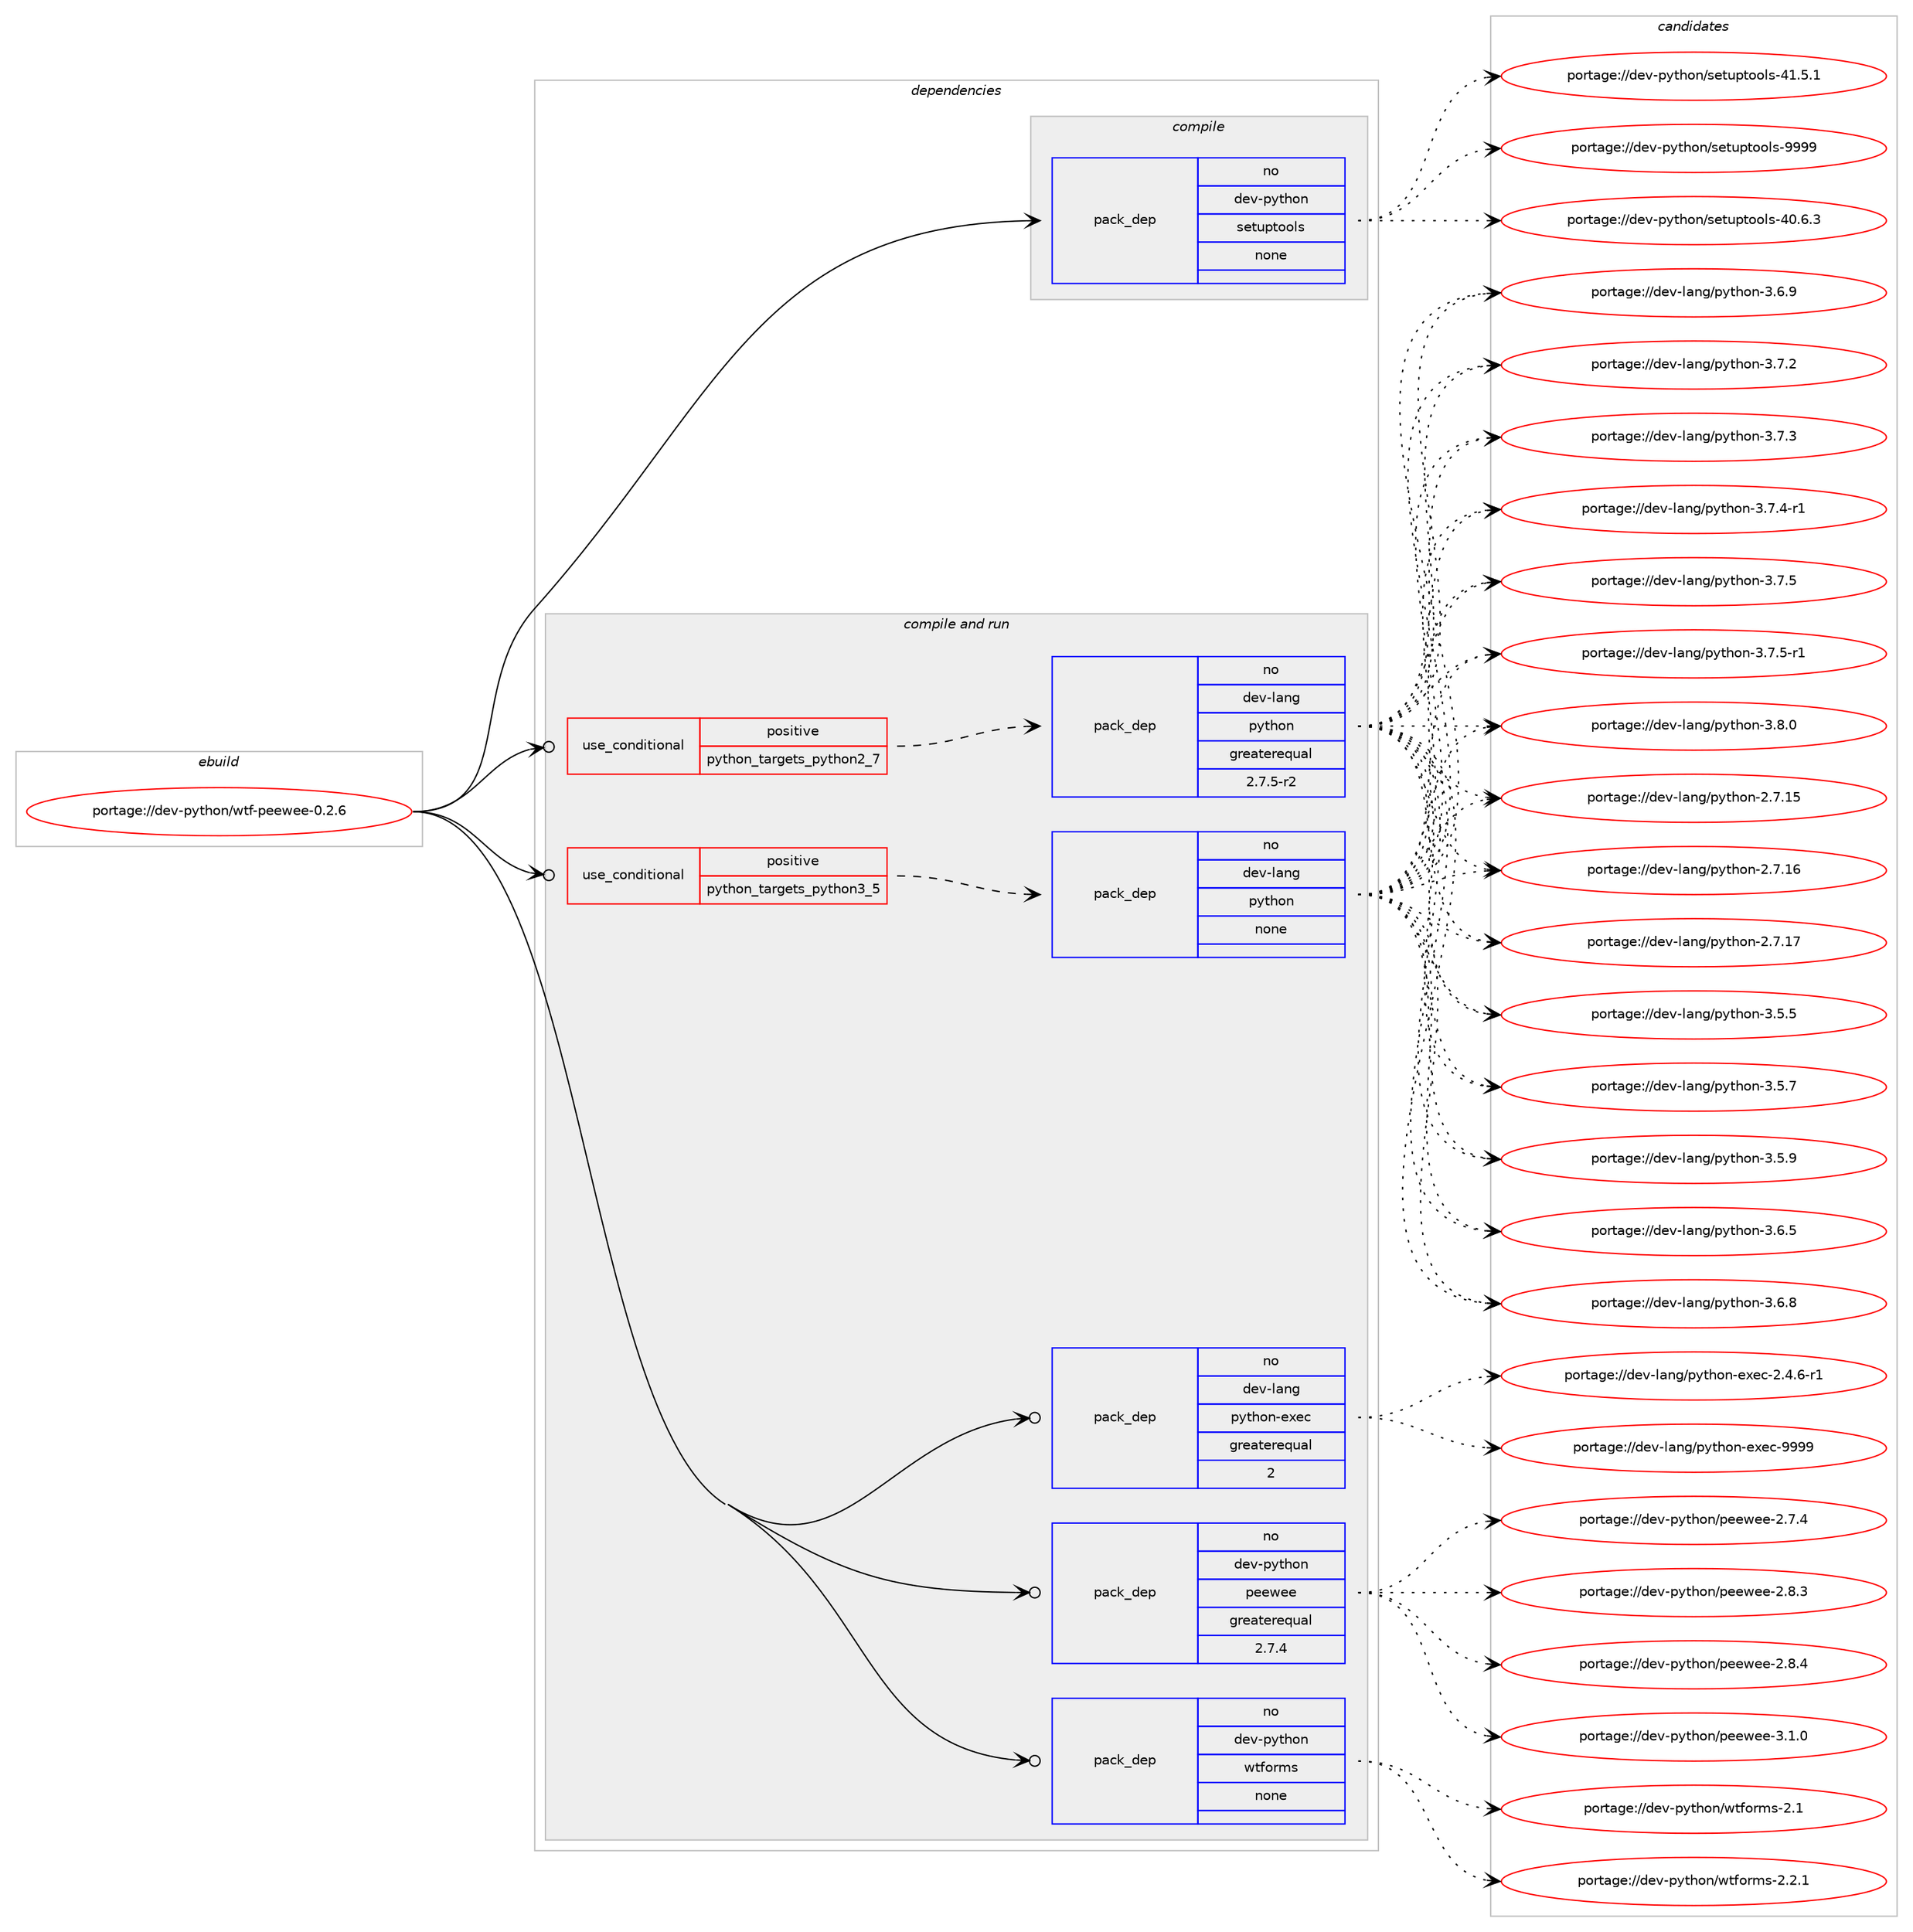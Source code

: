 digraph prolog {

# *************
# Graph options
# *************

newrank=true;
concentrate=true;
compound=true;
graph [rankdir=LR,fontname=Helvetica,fontsize=10,ranksep=1.5];#, ranksep=2.5, nodesep=0.2];
edge  [arrowhead=vee];
node  [fontname=Helvetica,fontsize=10];

# **********
# The ebuild
# **********

subgraph cluster_leftcol {
color=gray;
rank=same;
label=<<i>ebuild</i>>;
id [label="portage://dev-python/wtf-peewee-0.2.6", color=red, width=4, href="../dev-python/wtf-peewee-0.2.6.svg"];
}

# ****************
# The dependencies
# ****************

subgraph cluster_midcol {
color=gray;
label=<<i>dependencies</i>>;
subgraph cluster_compile {
fillcolor="#eeeeee";
style=filled;
label=<<i>compile</i>>;
subgraph pack135020 {
dependency179337 [label=<<TABLE BORDER="0" CELLBORDER="1" CELLSPACING="0" CELLPADDING="4" WIDTH="220"><TR><TD ROWSPAN="6" CELLPADDING="30">pack_dep</TD></TR><TR><TD WIDTH="110">no</TD></TR><TR><TD>dev-python</TD></TR><TR><TD>setuptools</TD></TR><TR><TD>none</TD></TR><TR><TD></TD></TR></TABLE>>, shape=none, color=blue];
}
id:e -> dependency179337:w [weight=20,style="solid",arrowhead="vee"];
}
subgraph cluster_compileandrun {
fillcolor="#eeeeee";
style=filled;
label=<<i>compile and run</i>>;
subgraph cond40904 {
dependency179338 [label=<<TABLE BORDER="0" CELLBORDER="1" CELLSPACING="0" CELLPADDING="4"><TR><TD ROWSPAN="3" CELLPADDING="10">use_conditional</TD></TR><TR><TD>positive</TD></TR><TR><TD>python_targets_python2_7</TD></TR></TABLE>>, shape=none, color=red];
subgraph pack135021 {
dependency179339 [label=<<TABLE BORDER="0" CELLBORDER="1" CELLSPACING="0" CELLPADDING="4" WIDTH="220"><TR><TD ROWSPAN="6" CELLPADDING="30">pack_dep</TD></TR><TR><TD WIDTH="110">no</TD></TR><TR><TD>dev-lang</TD></TR><TR><TD>python</TD></TR><TR><TD>greaterequal</TD></TR><TR><TD>2.7.5-r2</TD></TR></TABLE>>, shape=none, color=blue];
}
dependency179338:e -> dependency179339:w [weight=20,style="dashed",arrowhead="vee"];
}
id:e -> dependency179338:w [weight=20,style="solid",arrowhead="odotvee"];
subgraph cond40905 {
dependency179340 [label=<<TABLE BORDER="0" CELLBORDER="1" CELLSPACING="0" CELLPADDING="4"><TR><TD ROWSPAN="3" CELLPADDING="10">use_conditional</TD></TR><TR><TD>positive</TD></TR><TR><TD>python_targets_python3_5</TD></TR></TABLE>>, shape=none, color=red];
subgraph pack135022 {
dependency179341 [label=<<TABLE BORDER="0" CELLBORDER="1" CELLSPACING="0" CELLPADDING="4" WIDTH="220"><TR><TD ROWSPAN="6" CELLPADDING="30">pack_dep</TD></TR><TR><TD WIDTH="110">no</TD></TR><TR><TD>dev-lang</TD></TR><TR><TD>python</TD></TR><TR><TD>none</TD></TR><TR><TD></TD></TR></TABLE>>, shape=none, color=blue];
}
dependency179340:e -> dependency179341:w [weight=20,style="dashed",arrowhead="vee"];
}
id:e -> dependency179340:w [weight=20,style="solid",arrowhead="odotvee"];
subgraph pack135023 {
dependency179342 [label=<<TABLE BORDER="0" CELLBORDER="1" CELLSPACING="0" CELLPADDING="4" WIDTH="220"><TR><TD ROWSPAN="6" CELLPADDING="30">pack_dep</TD></TR><TR><TD WIDTH="110">no</TD></TR><TR><TD>dev-lang</TD></TR><TR><TD>python-exec</TD></TR><TR><TD>greaterequal</TD></TR><TR><TD>2</TD></TR></TABLE>>, shape=none, color=blue];
}
id:e -> dependency179342:w [weight=20,style="solid",arrowhead="odotvee"];
subgraph pack135024 {
dependency179343 [label=<<TABLE BORDER="0" CELLBORDER="1" CELLSPACING="0" CELLPADDING="4" WIDTH="220"><TR><TD ROWSPAN="6" CELLPADDING="30">pack_dep</TD></TR><TR><TD WIDTH="110">no</TD></TR><TR><TD>dev-python</TD></TR><TR><TD>peewee</TD></TR><TR><TD>greaterequal</TD></TR><TR><TD>2.7.4</TD></TR></TABLE>>, shape=none, color=blue];
}
id:e -> dependency179343:w [weight=20,style="solid",arrowhead="odotvee"];
subgraph pack135025 {
dependency179344 [label=<<TABLE BORDER="0" CELLBORDER="1" CELLSPACING="0" CELLPADDING="4" WIDTH="220"><TR><TD ROWSPAN="6" CELLPADDING="30">pack_dep</TD></TR><TR><TD WIDTH="110">no</TD></TR><TR><TD>dev-python</TD></TR><TR><TD>wtforms</TD></TR><TR><TD>none</TD></TR><TR><TD></TD></TR></TABLE>>, shape=none, color=blue];
}
id:e -> dependency179344:w [weight=20,style="solid",arrowhead="odotvee"];
}
subgraph cluster_run {
fillcolor="#eeeeee";
style=filled;
label=<<i>run</i>>;
}
}

# **************
# The candidates
# **************

subgraph cluster_choices {
rank=same;
color=gray;
label=<<i>candidates</i>>;

subgraph choice135020 {
color=black;
nodesep=1;
choiceportage100101118451121211161041111104711510111611711211611111110811545524846544651 [label="portage://dev-python/setuptools-40.6.3", color=red, width=4,href="../dev-python/setuptools-40.6.3.svg"];
choiceportage100101118451121211161041111104711510111611711211611111110811545524946534649 [label="portage://dev-python/setuptools-41.5.1", color=red, width=4,href="../dev-python/setuptools-41.5.1.svg"];
choiceportage10010111845112121116104111110471151011161171121161111111081154557575757 [label="portage://dev-python/setuptools-9999", color=red, width=4,href="../dev-python/setuptools-9999.svg"];
dependency179337:e -> choiceportage100101118451121211161041111104711510111611711211611111110811545524846544651:w [style=dotted,weight="100"];
dependency179337:e -> choiceportage100101118451121211161041111104711510111611711211611111110811545524946534649:w [style=dotted,weight="100"];
dependency179337:e -> choiceportage10010111845112121116104111110471151011161171121161111111081154557575757:w [style=dotted,weight="100"];
}
subgraph choice135021 {
color=black;
nodesep=1;
choiceportage10010111845108971101034711212111610411111045504655464953 [label="portage://dev-lang/python-2.7.15", color=red, width=4,href="../dev-lang/python-2.7.15.svg"];
choiceportage10010111845108971101034711212111610411111045504655464954 [label="portage://dev-lang/python-2.7.16", color=red, width=4,href="../dev-lang/python-2.7.16.svg"];
choiceportage10010111845108971101034711212111610411111045504655464955 [label="portage://dev-lang/python-2.7.17", color=red, width=4,href="../dev-lang/python-2.7.17.svg"];
choiceportage100101118451089711010347112121116104111110455146534653 [label="portage://dev-lang/python-3.5.5", color=red, width=4,href="../dev-lang/python-3.5.5.svg"];
choiceportage100101118451089711010347112121116104111110455146534655 [label="portage://dev-lang/python-3.5.7", color=red, width=4,href="../dev-lang/python-3.5.7.svg"];
choiceportage100101118451089711010347112121116104111110455146534657 [label="portage://dev-lang/python-3.5.9", color=red, width=4,href="../dev-lang/python-3.5.9.svg"];
choiceportage100101118451089711010347112121116104111110455146544653 [label="portage://dev-lang/python-3.6.5", color=red, width=4,href="../dev-lang/python-3.6.5.svg"];
choiceportage100101118451089711010347112121116104111110455146544656 [label="portage://dev-lang/python-3.6.8", color=red, width=4,href="../dev-lang/python-3.6.8.svg"];
choiceportage100101118451089711010347112121116104111110455146544657 [label="portage://dev-lang/python-3.6.9", color=red, width=4,href="../dev-lang/python-3.6.9.svg"];
choiceportage100101118451089711010347112121116104111110455146554650 [label="portage://dev-lang/python-3.7.2", color=red, width=4,href="../dev-lang/python-3.7.2.svg"];
choiceportage100101118451089711010347112121116104111110455146554651 [label="portage://dev-lang/python-3.7.3", color=red, width=4,href="../dev-lang/python-3.7.3.svg"];
choiceportage1001011184510897110103471121211161041111104551465546524511449 [label="portage://dev-lang/python-3.7.4-r1", color=red, width=4,href="../dev-lang/python-3.7.4-r1.svg"];
choiceportage100101118451089711010347112121116104111110455146554653 [label="portage://dev-lang/python-3.7.5", color=red, width=4,href="../dev-lang/python-3.7.5.svg"];
choiceportage1001011184510897110103471121211161041111104551465546534511449 [label="portage://dev-lang/python-3.7.5-r1", color=red, width=4,href="../dev-lang/python-3.7.5-r1.svg"];
choiceportage100101118451089711010347112121116104111110455146564648 [label="portage://dev-lang/python-3.8.0", color=red, width=4,href="../dev-lang/python-3.8.0.svg"];
dependency179339:e -> choiceportage10010111845108971101034711212111610411111045504655464953:w [style=dotted,weight="100"];
dependency179339:e -> choiceportage10010111845108971101034711212111610411111045504655464954:w [style=dotted,weight="100"];
dependency179339:e -> choiceportage10010111845108971101034711212111610411111045504655464955:w [style=dotted,weight="100"];
dependency179339:e -> choiceportage100101118451089711010347112121116104111110455146534653:w [style=dotted,weight="100"];
dependency179339:e -> choiceportage100101118451089711010347112121116104111110455146534655:w [style=dotted,weight="100"];
dependency179339:e -> choiceportage100101118451089711010347112121116104111110455146534657:w [style=dotted,weight="100"];
dependency179339:e -> choiceportage100101118451089711010347112121116104111110455146544653:w [style=dotted,weight="100"];
dependency179339:e -> choiceportage100101118451089711010347112121116104111110455146544656:w [style=dotted,weight="100"];
dependency179339:e -> choiceportage100101118451089711010347112121116104111110455146544657:w [style=dotted,weight="100"];
dependency179339:e -> choiceportage100101118451089711010347112121116104111110455146554650:w [style=dotted,weight="100"];
dependency179339:e -> choiceportage100101118451089711010347112121116104111110455146554651:w [style=dotted,weight="100"];
dependency179339:e -> choiceportage1001011184510897110103471121211161041111104551465546524511449:w [style=dotted,weight="100"];
dependency179339:e -> choiceportage100101118451089711010347112121116104111110455146554653:w [style=dotted,weight="100"];
dependency179339:e -> choiceportage1001011184510897110103471121211161041111104551465546534511449:w [style=dotted,weight="100"];
dependency179339:e -> choiceportage100101118451089711010347112121116104111110455146564648:w [style=dotted,weight="100"];
}
subgraph choice135022 {
color=black;
nodesep=1;
choiceportage10010111845108971101034711212111610411111045504655464953 [label="portage://dev-lang/python-2.7.15", color=red, width=4,href="../dev-lang/python-2.7.15.svg"];
choiceportage10010111845108971101034711212111610411111045504655464954 [label="portage://dev-lang/python-2.7.16", color=red, width=4,href="../dev-lang/python-2.7.16.svg"];
choiceportage10010111845108971101034711212111610411111045504655464955 [label="portage://dev-lang/python-2.7.17", color=red, width=4,href="../dev-lang/python-2.7.17.svg"];
choiceportage100101118451089711010347112121116104111110455146534653 [label="portage://dev-lang/python-3.5.5", color=red, width=4,href="../dev-lang/python-3.5.5.svg"];
choiceportage100101118451089711010347112121116104111110455146534655 [label="portage://dev-lang/python-3.5.7", color=red, width=4,href="../dev-lang/python-3.5.7.svg"];
choiceportage100101118451089711010347112121116104111110455146534657 [label="portage://dev-lang/python-3.5.9", color=red, width=4,href="../dev-lang/python-3.5.9.svg"];
choiceportage100101118451089711010347112121116104111110455146544653 [label="portage://dev-lang/python-3.6.5", color=red, width=4,href="../dev-lang/python-3.6.5.svg"];
choiceportage100101118451089711010347112121116104111110455146544656 [label="portage://dev-lang/python-3.6.8", color=red, width=4,href="../dev-lang/python-3.6.8.svg"];
choiceportage100101118451089711010347112121116104111110455146544657 [label="portage://dev-lang/python-3.6.9", color=red, width=4,href="../dev-lang/python-3.6.9.svg"];
choiceportage100101118451089711010347112121116104111110455146554650 [label="portage://dev-lang/python-3.7.2", color=red, width=4,href="../dev-lang/python-3.7.2.svg"];
choiceportage100101118451089711010347112121116104111110455146554651 [label="portage://dev-lang/python-3.7.3", color=red, width=4,href="../dev-lang/python-3.7.3.svg"];
choiceportage1001011184510897110103471121211161041111104551465546524511449 [label="portage://dev-lang/python-3.7.4-r1", color=red, width=4,href="../dev-lang/python-3.7.4-r1.svg"];
choiceportage100101118451089711010347112121116104111110455146554653 [label="portage://dev-lang/python-3.7.5", color=red, width=4,href="../dev-lang/python-3.7.5.svg"];
choiceportage1001011184510897110103471121211161041111104551465546534511449 [label="portage://dev-lang/python-3.7.5-r1", color=red, width=4,href="../dev-lang/python-3.7.5-r1.svg"];
choiceportage100101118451089711010347112121116104111110455146564648 [label="portage://dev-lang/python-3.8.0", color=red, width=4,href="../dev-lang/python-3.8.0.svg"];
dependency179341:e -> choiceportage10010111845108971101034711212111610411111045504655464953:w [style=dotted,weight="100"];
dependency179341:e -> choiceportage10010111845108971101034711212111610411111045504655464954:w [style=dotted,weight="100"];
dependency179341:e -> choiceportage10010111845108971101034711212111610411111045504655464955:w [style=dotted,weight="100"];
dependency179341:e -> choiceportage100101118451089711010347112121116104111110455146534653:w [style=dotted,weight="100"];
dependency179341:e -> choiceportage100101118451089711010347112121116104111110455146534655:w [style=dotted,weight="100"];
dependency179341:e -> choiceportage100101118451089711010347112121116104111110455146534657:w [style=dotted,weight="100"];
dependency179341:e -> choiceportage100101118451089711010347112121116104111110455146544653:w [style=dotted,weight="100"];
dependency179341:e -> choiceportage100101118451089711010347112121116104111110455146544656:w [style=dotted,weight="100"];
dependency179341:e -> choiceportage100101118451089711010347112121116104111110455146544657:w [style=dotted,weight="100"];
dependency179341:e -> choiceportage100101118451089711010347112121116104111110455146554650:w [style=dotted,weight="100"];
dependency179341:e -> choiceportage100101118451089711010347112121116104111110455146554651:w [style=dotted,weight="100"];
dependency179341:e -> choiceportage1001011184510897110103471121211161041111104551465546524511449:w [style=dotted,weight="100"];
dependency179341:e -> choiceportage100101118451089711010347112121116104111110455146554653:w [style=dotted,weight="100"];
dependency179341:e -> choiceportage1001011184510897110103471121211161041111104551465546534511449:w [style=dotted,weight="100"];
dependency179341:e -> choiceportage100101118451089711010347112121116104111110455146564648:w [style=dotted,weight="100"];
}
subgraph choice135023 {
color=black;
nodesep=1;
choiceportage10010111845108971101034711212111610411111045101120101994550465246544511449 [label="portage://dev-lang/python-exec-2.4.6-r1", color=red, width=4,href="../dev-lang/python-exec-2.4.6-r1.svg"];
choiceportage10010111845108971101034711212111610411111045101120101994557575757 [label="portage://dev-lang/python-exec-9999", color=red, width=4,href="../dev-lang/python-exec-9999.svg"];
dependency179342:e -> choiceportage10010111845108971101034711212111610411111045101120101994550465246544511449:w [style=dotted,weight="100"];
dependency179342:e -> choiceportage10010111845108971101034711212111610411111045101120101994557575757:w [style=dotted,weight="100"];
}
subgraph choice135024 {
color=black;
nodesep=1;
choiceportage1001011184511212111610411111047112101101119101101455046554652 [label="portage://dev-python/peewee-2.7.4", color=red, width=4,href="../dev-python/peewee-2.7.4.svg"];
choiceportage1001011184511212111610411111047112101101119101101455046564651 [label="portage://dev-python/peewee-2.8.3", color=red, width=4,href="../dev-python/peewee-2.8.3.svg"];
choiceportage1001011184511212111610411111047112101101119101101455046564652 [label="portage://dev-python/peewee-2.8.4", color=red, width=4,href="../dev-python/peewee-2.8.4.svg"];
choiceportage1001011184511212111610411111047112101101119101101455146494648 [label="portage://dev-python/peewee-3.1.0", color=red, width=4,href="../dev-python/peewee-3.1.0.svg"];
dependency179343:e -> choiceportage1001011184511212111610411111047112101101119101101455046554652:w [style=dotted,weight="100"];
dependency179343:e -> choiceportage1001011184511212111610411111047112101101119101101455046564651:w [style=dotted,weight="100"];
dependency179343:e -> choiceportage1001011184511212111610411111047112101101119101101455046564652:w [style=dotted,weight="100"];
dependency179343:e -> choiceportage1001011184511212111610411111047112101101119101101455146494648:w [style=dotted,weight="100"];
}
subgraph choice135025 {
color=black;
nodesep=1;
choiceportage100101118451121211161041111104711911610211111410911545504649 [label="portage://dev-python/wtforms-2.1", color=red, width=4,href="../dev-python/wtforms-2.1.svg"];
choiceportage1001011184511212111610411111047119116102111114109115455046504649 [label="portage://dev-python/wtforms-2.2.1", color=red, width=4,href="../dev-python/wtforms-2.2.1.svg"];
dependency179344:e -> choiceportage100101118451121211161041111104711911610211111410911545504649:w [style=dotted,weight="100"];
dependency179344:e -> choiceportage1001011184511212111610411111047119116102111114109115455046504649:w [style=dotted,weight="100"];
}
}

}
